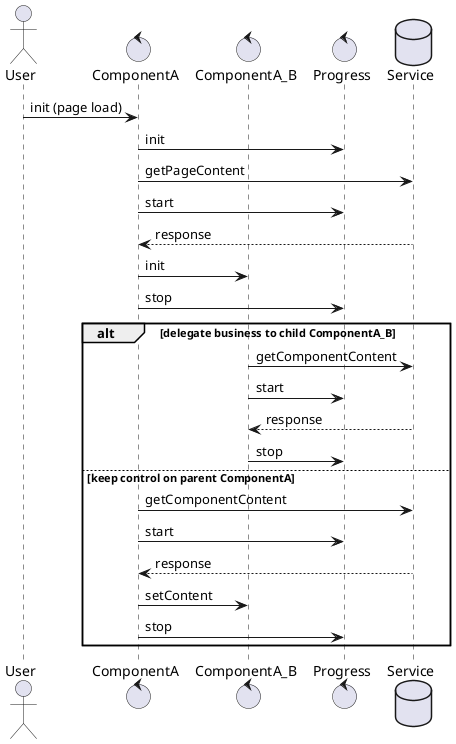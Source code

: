@startuml No Redux
actor User
control ComponentA
control ComponentA_B
control Progress
database Service
User -> ComponentA: init (page load)
ComponentA -> Progress: init
ComponentA -> Service: getPageContent
ComponentA -> Progress: start
Service --> ComponentA: response
ComponentA -> ComponentA_B: init
ComponentA -> Progress: stop
alt delegate business to child ComponentA_B
    ComponentA_B -> Service: getComponentContent
    ComponentA_B -> Progress: start
    Service --> ComponentA_B: response
    ComponentA_B -> Progress: stop
else keep control on parent ComponentA
ComponentA -> Service: getComponentContent
ComponentA -> Progress: start
Service --> ComponentA: response
ComponentA -> ComponentA_B: setContent
ComponentA -> Progress: stop
end
@enduml